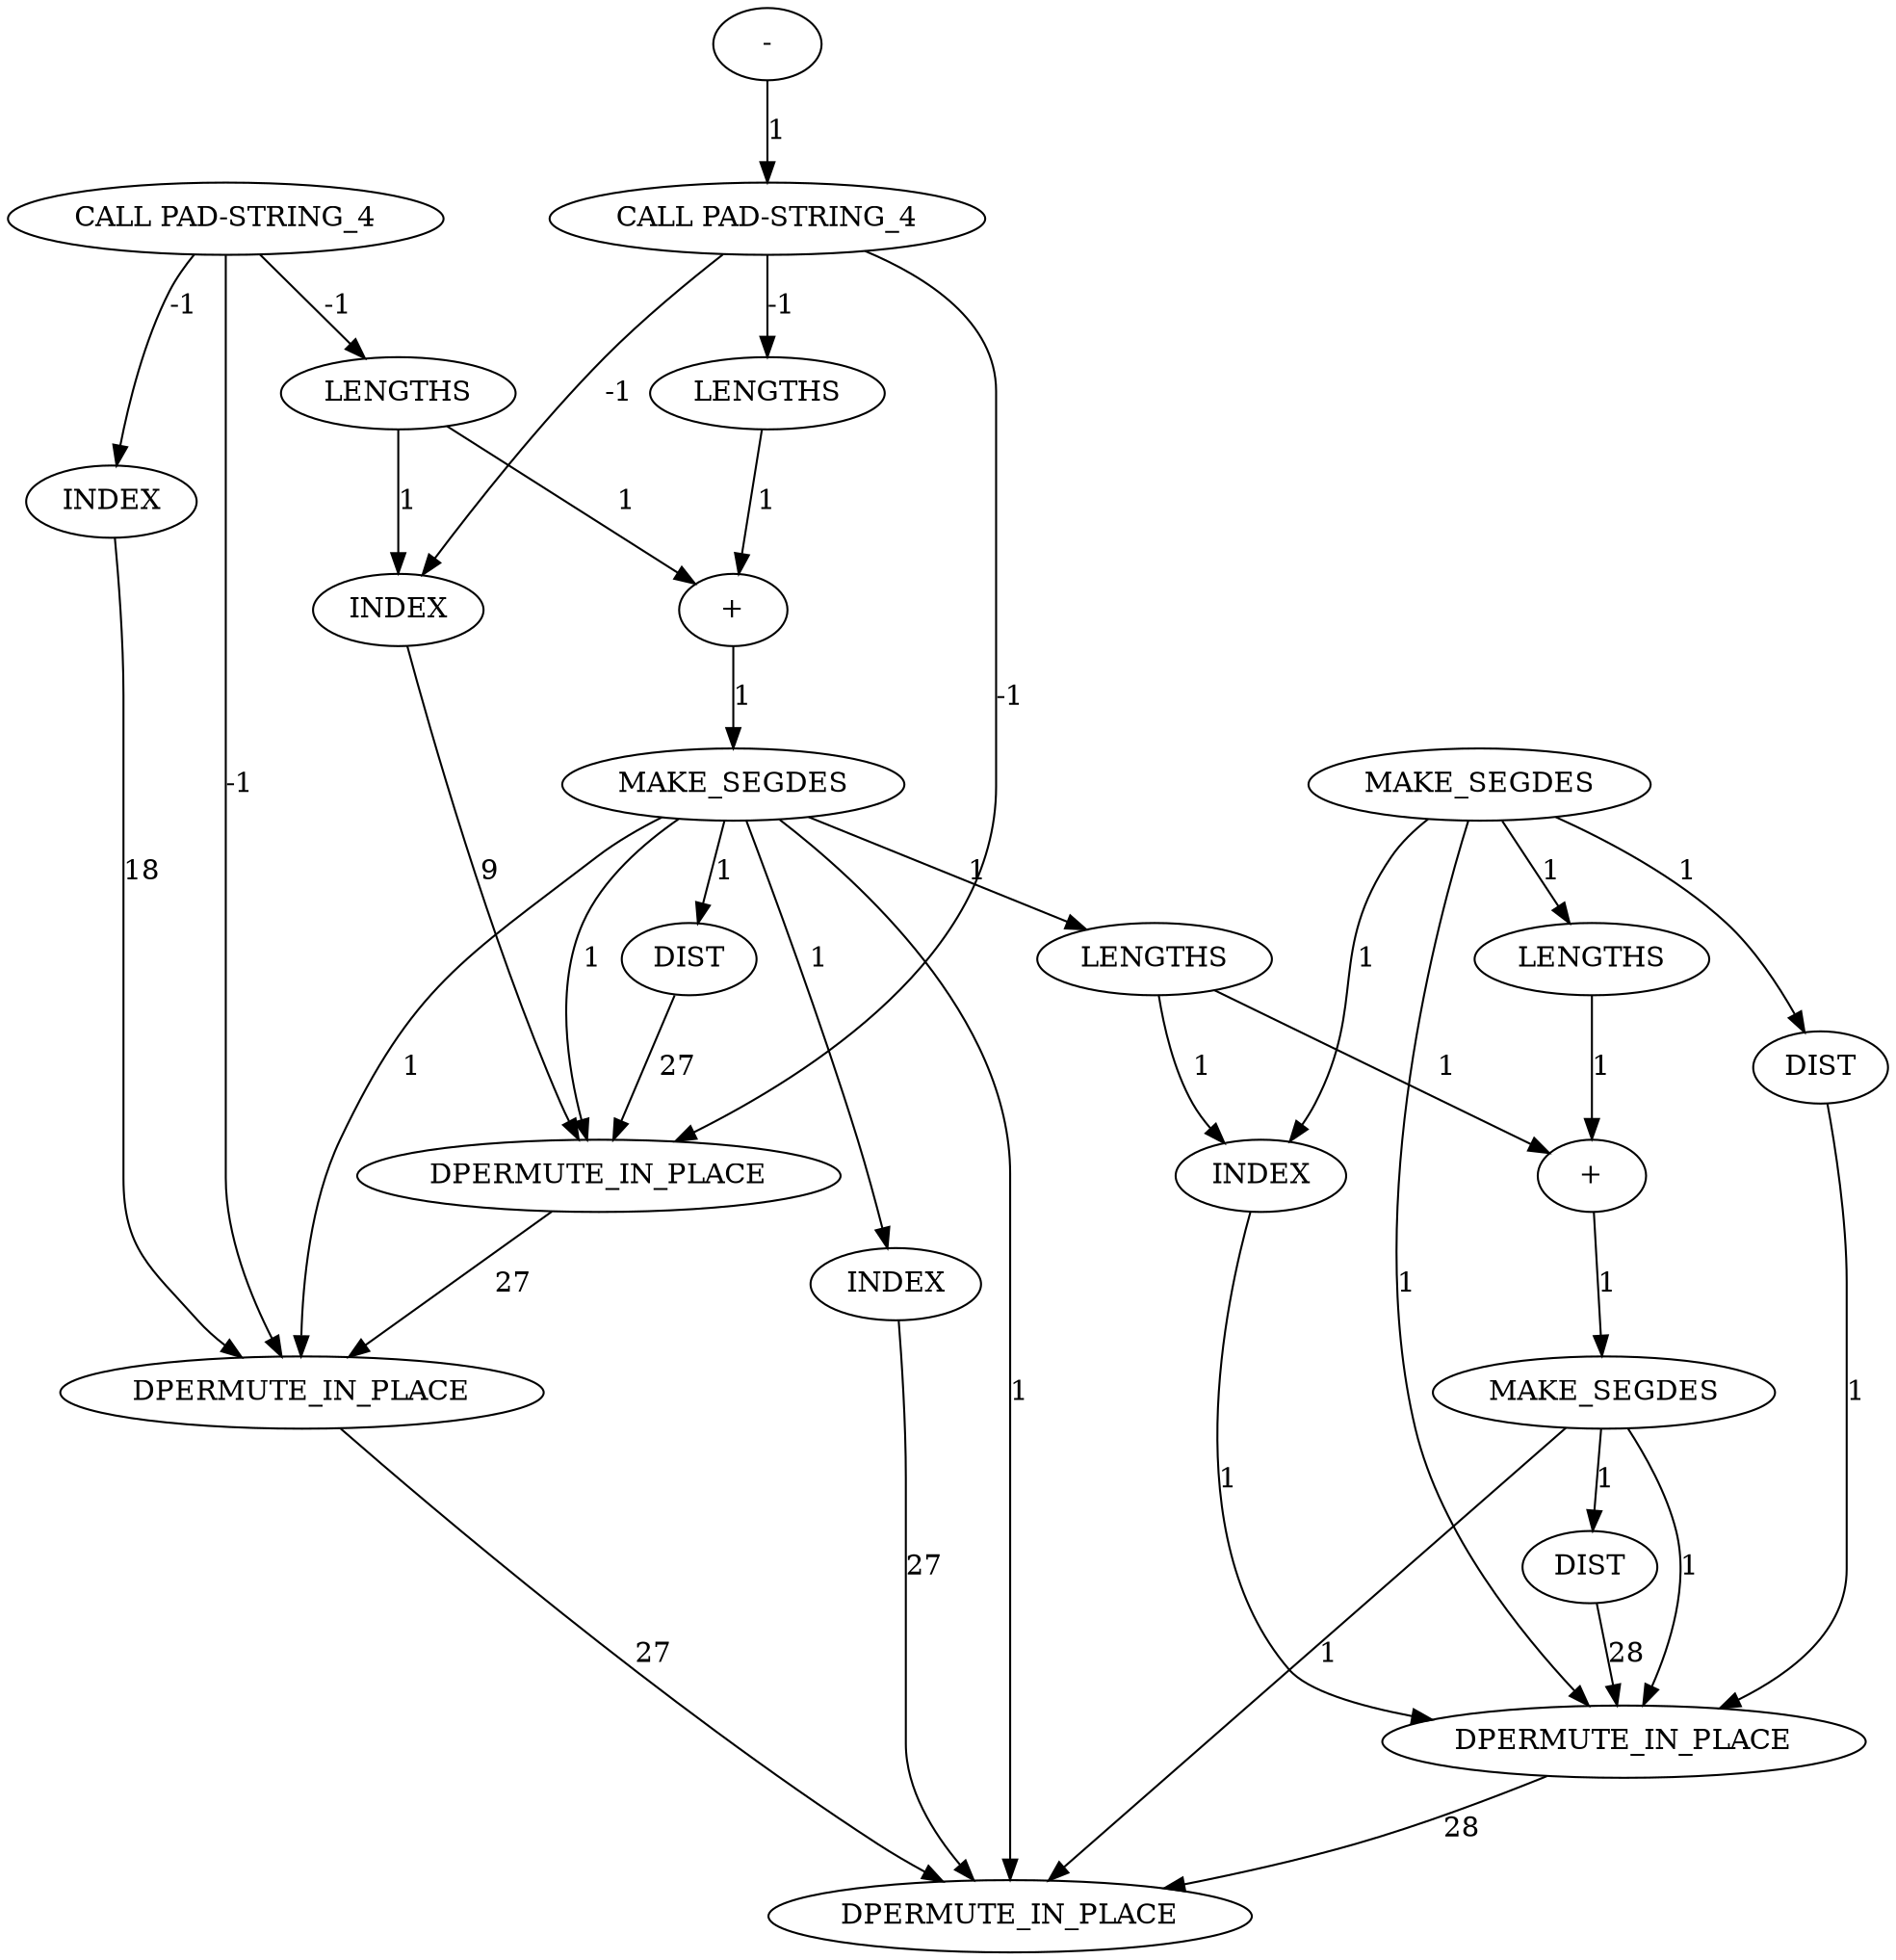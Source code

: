digraph {
	convex_hull_large_rl_INST_5834 [label=DIST cost=43]
	convex_hull_large_rl_INST_5793 [label="+" cost=43]
	convex_hull_large_rl_INST_5798 [label=MAKE_SEGDES cost=43]
	convex_hull_large_rl_INST_5866 [label=LENGTHS cost=43]
	convex_hull_large_rl_INST_6360 [label=DPERMUTE_IN_PLACE cost=215]
	convex_hull_large_rl_INST_6358 [label=DPERMUTE_IN_PLACE cost=171]
	convex_hull_large_rl_INST_5782 [label=INDEX cost=129]
	convex_hull_large_rl_INST_5804 [label=DIST cost=86]
	convex_hull_large_rl_INST_5828 [label=MAKE_SEGDES cost=86]
	convex_hull_large_rl_INST_6357 [label=DPERMUTE_IN_PLACE cost=258]
	convex_hull_large_rl_INST_5774 [label=LENGTHS cost=1]
	convex_hull_large_rl_INST_6359 [label=DPERMUTE_IN_PLACE cost=258]
	convex_hull_large_rl_INST_5856 [label=INDEX cost=172]
	convex_hull_large_rl_INST_5867 [label="+" cost=43]
	convex_hull_large_rl_INST_1172 [label="CALL PAD-STRING_4" cost=0]
	convex_hull_large_rl_INST_5848 [label=LENGTHS cost=43]
	convex_hull_large_rl_INST_5872 [label=MAKE_SEGDES cost=43]
	convex_hull_large_rl_INST_5760 [label="-" cost=1720]
	convex_hull_large_rl_INST_5770 [label=INDEX cost=129]
	convex_hull_large_rl_INST_5792 [label=LENGTHS cost=2967]
	convex_hull_large_rl_INST_5844 [label=INDEX cost=172]
	convex_hull_large_rl_INST_1176 [label="CALL PAD-STRING_4" cost=0]
	convex_hull_large_rl_INST_5878 [label=DIST cost=43]
	convex_hull_large_rl_INST_5834 -> convex_hull_large_rl_INST_6359 [label=1 cost=1]
	convex_hull_large_rl_INST_5793 -> convex_hull_large_rl_INST_5798 [label=1 cost=1]
	convex_hull_large_rl_INST_5798 -> convex_hull_large_rl_INST_5804 [label=1 cost=1]
	convex_hull_large_rl_INST_5798 -> convex_hull_large_rl_INST_6357 [label=1 cost=1]
	convex_hull_large_rl_INST_5798 -> convex_hull_large_rl_INST_6358 [label=1 cost=1]
	convex_hull_large_rl_INST_5798 -> convex_hull_large_rl_INST_5844 [label=1 cost=1]
	convex_hull_large_rl_INST_5798 -> convex_hull_large_rl_INST_5848 [label=1 cost=1]
	convex_hull_large_rl_INST_5798 -> convex_hull_large_rl_INST_6360 [label=1 cost=1]
	convex_hull_large_rl_INST_5866 -> convex_hull_large_rl_INST_5867 [label=1 cost=1]
	convex_hull_large_rl_INST_6358 -> convex_hull_large_rl_INST_6360 [label=27 cost=27]
	convex_hull_large_rl_INST_5782 -> convex_hull_large_rl_INST_6357 [label=9 cost=9]
	convex_hull_large_rl_INST_5804 -> convex_hull_large_rl_INST_6357 [label=27 cost=27]
	convex_hull_large_rl_INST_5828 -> convex_hull_large_rl_INST_5834 [label=1 cost=1]
	convex_hull_large_rl_INST_5828 -> convex_hull_large_rl_INST_5856 [label=1 cost=1]
	convex_hull_large_rl_INST_5828 -> convex_hull_large_rl_INST_5866 [label=1 cost=1]
	convex_hull_large_rl_INST_5828 -> convex_hull_large_rl_INST_6359 [label=1 cost=1]
	convex_hull_large_rl_INST_6357 -> convex_hull_large_rl_INST_6358 [label=27 cost=27]
	convex_hull_large_rl_INST_5774 -> convex_hull_large_rl_INST_5782 [label=1 cost=1]
	convex_hull_large_rl_INST_5774 -> convex_hull_large_rl_INST_5793 [label=1 cost=1]
	convex_hull_large_rl_INST_6359 -> convex_hull_large_rl_INST_6360 [label=28 cost=28]
	convex_hull_large_rl_INST_5856 -> convex_hull_large_rl_INST_6359 [label=1 cost=1]
	convex_hull_large_rl_INST_5867 -> convex_hull_large_rl_INST_5872 [label=1 cost=1]
	convex_hull_large_rl_INST_1172 -> convex_hull_large_rl_INST_5770 [label=-1 cost=-1]
	convex_hull_large_rl_INST_1172 -> convex_hull_large_rl_INST_5774 [label=-1 cost=-1]
	convex_hull_large_rl_INST_1172 -> convex_hull_large_rl_INST_6358 [label=-1 cost=-1]
	convex_hull_large_rl_INST_5848 -> convex_hull_large_rl_INST_5856 [label=1 cost=1]
	convex_hull_large_rl_INST_5848 -> convex_hull_large_rl_INST_5867 [label=1 cost=1]
	convex_hull_large_rl_INST_5872 -> convex_hull_large_rl_INST_5878 [label=1 cost=1]
	convex_hull_large_rl_INST_5872 -> convex_hull_large_rl_INST_6359 [label=1 cost=1]
	convex_hull_large_rl_INST_5872 -> convex_hull_large_rl_INST_6360 [label=1 cost=1]
	convex_hull_large_rl_INST_5760 -> convex_hull_large_rl_INST_1176 [label=1 cost=1]
	convex_hull_large_rl_INST_5770 -> convex_hull_large_rl_INST_6358 [label=18 cost=18]
	convex_hull_large_rl_INST_5792 -> convex_hull_large_rl_INST_5793 [label=1 cost=1]
	convex_hull_large_rl_INST_5844 -> convex_hull_large_rl_INST_6360 [label=27 cost=27]
	convex_hull_large_rl_INST_1176 -> convex_hull_large_rl_INST_5782 [label=-1 cost=-1]
	convex_hull_large_rl_INST_1176 -> convex_hull_large_rl_INST_5792 [label=-1 cost=-1]
	convex_hull_large_rl_INST_1176 -> convex_hull_large_rl_INST_6357 [label=-1 cost=-1]
	convex_hull_large_rl_INST_5878 -> convex_hull_large_rl_INST_6359 [label=28 cost=28]
}
